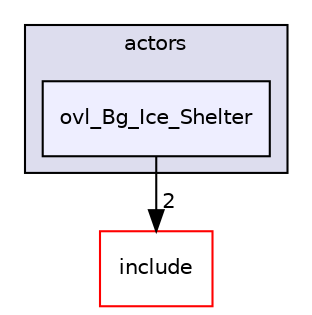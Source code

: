 digraph "src/overlays/actors/ovl_Bg_Ice_Shelter" {
  compound=true
  node [ fontsize="10", fontname="Helvetica"];
  edge [ labelfontsize="10", labelfontname="Helvetica"];
  subgraph clusterdir_e93473484be31ce7bcb356bd643a22f8 {
    graph [ bgcolor="#ddddee", pencolor="black", label="actors" fontname="Helvetica", fontsize="10", URL="dir_e93473484be31ce7bcb356bd643a22f8.html"]
  dir_8f3d19c467a5427d0a001710cd8f521c [shape=box, label="ovl_Bg_Ice_Shelter", style="filled", fillcolor="#eeeeff", pencolor="black", URL="dir_8f3d19c467a5427d0a001710cd8f521c.html"];
  }
  dir_d44c64559bbebec7f509842c48db8b23 [shape=box label="include" fillcolor="white" style="filled" color="red" URL="dir_d44c64559bbebec7f509842c48db8b23.html"];
  dir_8f3d19c467a5427d0a001710cd8f521c->dir_d44c64559bbebec7f509842c48db8b23 [headlabel="2", labeldistance=1.5 headhref="dir_000061_000000.html"];
}
